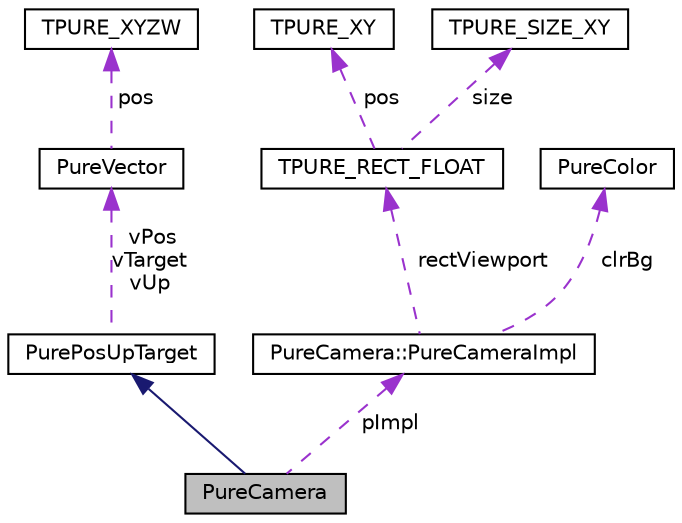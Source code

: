 digraph "PureCamera"
{
 // LATEX_PDF_SIZE
  edge [fontname="Helvetica",fontsize="10",labelfontname="Helvetica",labelfontsize="10"];
  node [fontname="Helvetica",fontsize="10",shape=record];
  Node1 [label="PureCamera",height=0.2,width=0.4,color="black", fillcolor="grey75", style="filled", fontcolor="black",tooltip="Camera class."];
  Node2 -> Node1 [dir="back",color="midnightblue",fontsize="10",style="solid",fontname="Helvetica"];
  Node2 [label="PurePosUpTarget",height=0.2,width=0.4,color="black", fillcolor="white", style="filled",URL="$class_pure_pos_up_target.html",tooltip="PURE class for PUT (position, up and target) vectors."];
  Node3 -> Node2 [dir="back",color="darkorchid3",fontsize="10",style="dashed",label=" vPos\nvTarget\nvUp" ,fontname="Helvetica"];
  Node3 [label="PureVector",height=0.2,width=0.4,color="black", fillcolor="white", style="filled",URL="$class_pure_vector.html",tooltip="Pure 3D-vector class."];
  Node4 -> Node3 [dir="back",color="darkorchid3",fontsize="10",style="dashed",label=" pos" ,fontname="Helvetica"];
  Node4 [label="TPURE_XYZW",height=0.2,width=0.4,color="black", fillcolor="white", style="filled",URL="$struct_t_p_u_r_e___x_y_z_w.html",tooltip="4D coordinate."];
  Node5 -> Node1 [dir="back",color="darkorchid3",fontsize="10",style="dashed",label=" pImpl" ,fontname="Helvetica"];
  Node5 [label="PureCamera::PureCameraImpl",height=0.2,width=0.4,color="black", fillcolor="white", style="filled",URL="$class_pure_camera_1_1_pure_camera_impl.html",tooltip=" "];
  Node6 -> Node5 [dir="back",color="darkorchid3",fontsize="10",style="dashed",label=" rectViewport" ,fontname="Helvetica"];
  Node6 [label="TPURE_RECT_FLOAT",height=0.2,width=0.4,color="black", fillcolor="white", style="filled",URL="$struct_t_p_u_r_e___r_e_c_t___f_l_o_a_t.html",tooltip="Simple rectangle."];
  Node7 -> Node6 [dir="back",color="darkorchid3",fontsize="10",style="dashed",label=" pos" ,fontname="Helvetica"];
  Node7 [label="TPURE_XY",height=0.2,width=0.4,color="black", fillcolor="white", style="filled",URL="$struct_t_p_u_r_e___x_y.html",tooltip="2D space coordinate."];
  Node8 -> Node6 [dir="back",color="darkorchid3",fontsize="10",style="dashed",label=" size" ,fontname="Helvetica"];
  Node8 [label="TPURE_SIZE_XY",height=0.2,width=0.4,color="black", fillcolor="white", style="filled",URL="$struct_t_p_u_r_e___s_i_z_e___x_y.html",tooltip=" "];
  Node9 -> Node5 [dir="back",color="darkorchid3",fontsize="10",style="dashed",label=" clrBg" ,fontname="Helvetica"];
  Node9 [label="PureColor",height=0.2,width=0.4,color="black", fillcolor="white", style="filled",URL="$class_pure_color.html",tooltip="Pure color class."];
}
